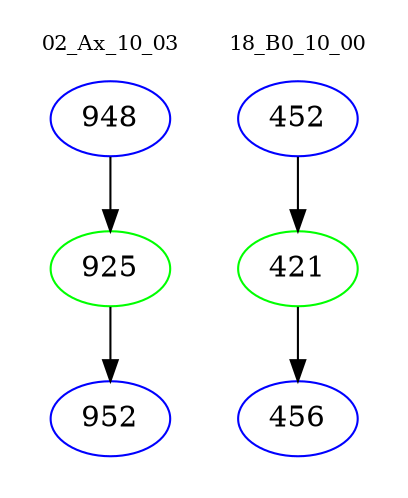 digraph{
subgraph cluster_0 {
color = white
label = "02_Ax_10_03";
fontsize=10;
T0_948 [label="948", color="blue"]
T0_948 -> T0_925 [color="black"]
T0_925 [label="925", color="green"]
T0_925 -> T0_952 [color="black"]
T0_952 [label="952", color="blue"]
}
subgraph cluster_1 {
color = white
label = "18_B0_10_00";
fontsize=10;
T1_452 [label="452", color="blue"]
T1_452 -> T1_421 [color="black"]
T1_421 [label="421", color="green"]
T1_421 -> T1_456 [color="black"]
T1_456 [label="456", color="blue"]
}
}
